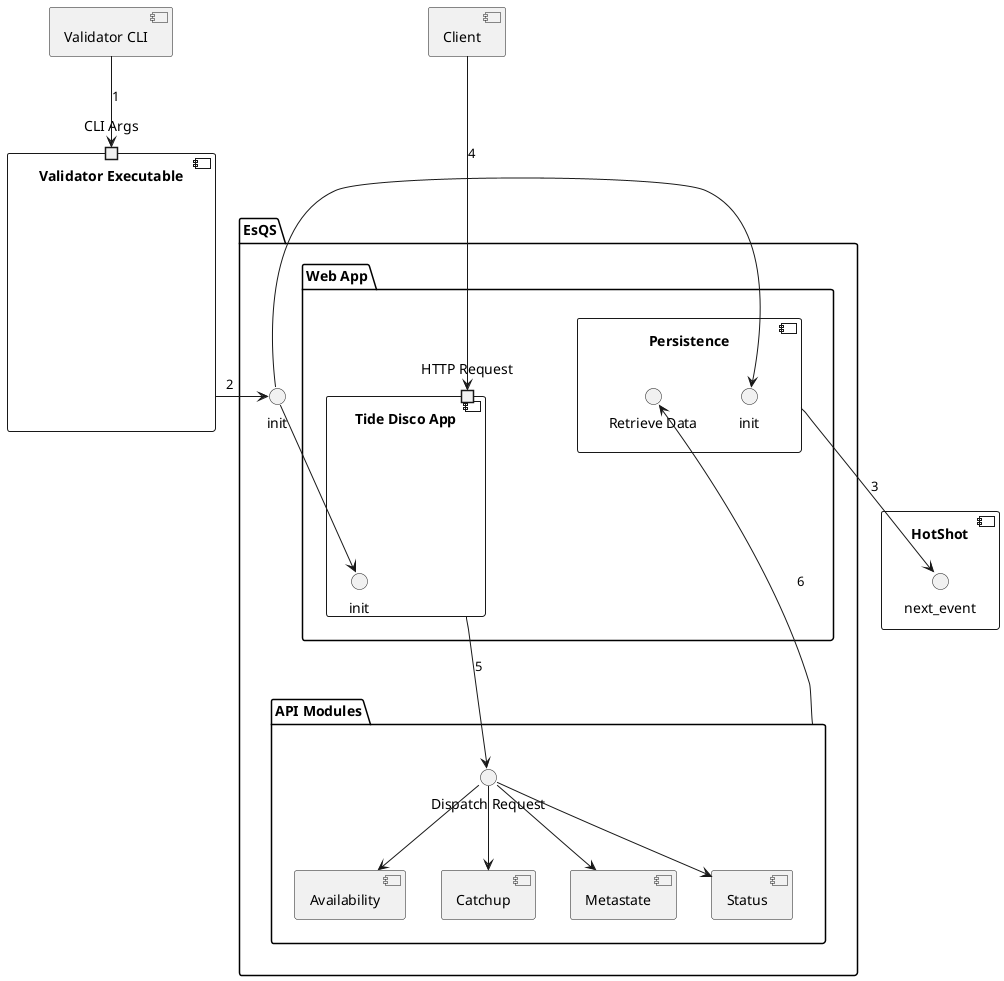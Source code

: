 @startuml

component Client

component "Validator CLI" as CLI

package EsQS {
    package "API Modules" as API {
        component "Availability" as Avail
        component "Catchup"
        component "Metastate" as Meta
        component "Status"
        interface "Dispatch Request" as dispatch
    }

    package "Web App" {
        component "Tide Disco App" as App {
            portin "HTTP Request" as req
            interface "init" as init_app
        }
        component "Persistence" {
            interface "init" as init_persistence
            interface "Retrieve Data" as query
        }
    }

    interface "init"
}

component Main as "Validator Executable" {
    portin "CLI Args" as cli_args
}

component HotShot {
    interface "next_event" as ev
}

Client --down-> req : 4
CLI --> cli_args : 1
Main -> init : 2
init -> init_app
init -> init_persistence

App --> dispatch : 5
API --> query : 6
dispatch --> Avail
dispatch --> Catchup
dispatch --> Meta
dispatch --> Status

Persistence --> ev : 3

@enduml

